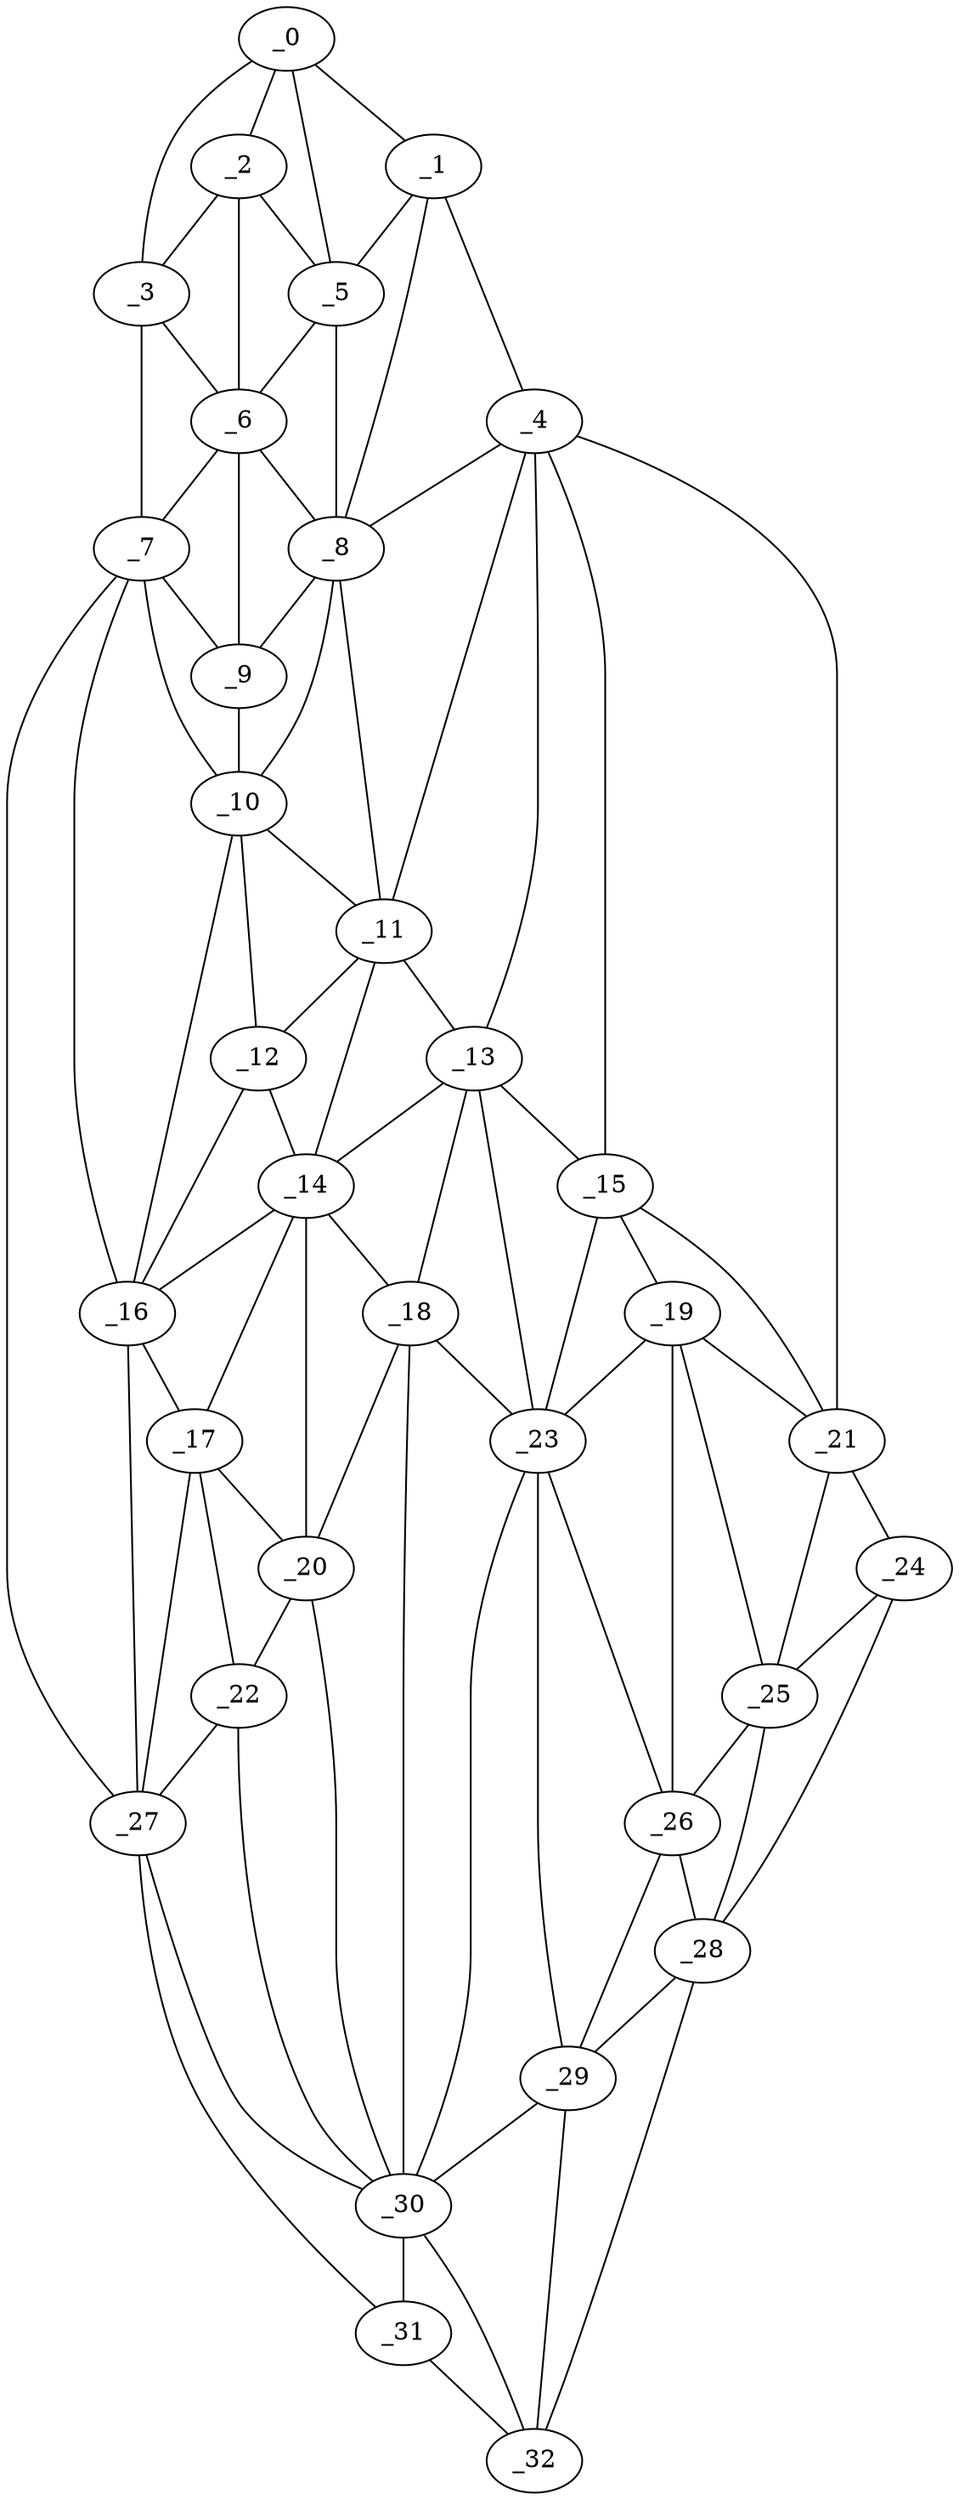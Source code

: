graph "obj57__160.gxl" {
	_0	 [x=10,
		y=82];
	_1	 [x=12,
		y=72];
	_0 -- _1	 [valence=1];
	_2	 [x=12,
		y=90];
	_0 -- _2	 [valence=1];
	_3	 [x=12,
		y=100];
	_0 -- _3	 [valence=1];
	_5	 [x=18,
		y=86];
	_0 -- _5	 [valence=2];
	_4	 [x=15,
		y=62];
	_1 -- _4	 [valence=1];
	_1 -- _5	 [valence=2];
	_8	 [x=32,
		y=86];
	_1 -- _8	 [valence=2];
	_2 -- _3	 [valence=2];
	_2 -- _5	 [valence=1];
	_6	 [x=20,
		y=104];
	_2 -- _6	 [valence=2];
	_3 -- _6	 [valence=1];
	_7	 [x=27,
		y=117];
	_3 -- _7	 [valence=1];
	_4 -- _8	 [valence=1];
	_11	 [x=48,
		y=84];
	_4 -- _11	 [valence=2];
	_13	 [x=72,
		y=49];
	_4 -- _13	 [valence=2];
	_15	 [x=75,
		y=42];
	_4 -- _15	 [valence=2];
	_21	 [x=93,
		y=11];
	_4 -- _21	 [valence=1];
	_5 -- _6	 [valence=2];
	_5 -- _8	 [valence=2];
	_6 -- _7	 [valence=1];
	_6 -- _8	 [valence=2];
	_9	 [x=33,
		y=109];
	_6 -- _9	 [valence=2];
	_7 -- _9	 [valence=2];
	_10	 [x=45,
		y=106];
	_7 -- _10	 [valence=1];
	_16	 [x=75,
		y=102];
	_7 -- _16	 [valence=2];
	_27	 [x=110,
		y=106];
	_7 -- _27	 [valence=1];
	_8 -- _9	 [valence=2];
	_8 -- _10	 [valence=2];
	_8 -- _11	 [valence=2];
	_9 -- _10	 [valence=2];
	_10 -- _11	 [valence=1];
	_12	 [x=62,
		y=100];
	_10 -- _12	 [valence=2];
	_10 -- _16	 [valence=2];
	_11 -- _12	 [valence=1];
	_11 -- _13	 [valence=2];
	_14	 [x=74,
		y=77];
	_11 -- _14	 [valence=2];
	_12 -- _14	 [valence=2];
	_12 -- _16	 [valence=1];
	_13 -- _14	 [valence=1];
	_13 -- _15	 [valence=2];
	_18	 [x=87,
		y=64];
	_13 -- _18	 [valence=2];
	_23	 [x=95,
		y=43];
	_13 -- _23	 [valence=1];
	_14 -- _16	 [valence=2];
	_17	 [x=86,
		y=101];
	_14 -- _17	 [valence=2];
	_14 -- _18	 [valence=2];
	_20	 [x=89,
		y=79];
	_14 -- _20	 [valence=2];
	_19	 [x=88,
		y=36];
	_15 -- _19	 [valence=1];
	_15 -- _21	 [valence=2];
	_15 -- _23	 [valence=2];
	_16 -- _17	 [valence=2];
	_16 -- _27	 [valence=1];
	_17 -- _20	 [valence=2];
	_22	 [x=94,
		y=87];
	_17 -- _22	 [valence=1];
	_17 -- _27	 [valence=2];
	_18 -- _20	 [valence=1];
	_18 -- _23	 [valence=2];
	_30	 [x=119,
		y=61];
	_18 -- _30	 [valence=2];
	_19 -- _21	 [valence=2];
	_19 -- _23	 [valence=1];
	_25	 [x=101,
		y=18];
	_19 -- _25	 [valence=1];
	_26	 [x=105,
		y=30];
	_19 -- _26	 [valence=2];
	_20 -- _22	 [valence=2];
	_20 -- _30	 [valence=2];
	_24	 [x=98,
		y=10];
	_21 -- _24	 [valence=1];
	_21 -- _25	 [valence=2];
	_22 -- _27	 [valence=2];
	_22 -- _30	 [valence=1];
	_23 -- _26	 [valence=2];
	_29	 [x=113,
		y=43];
	_23 -- _29	 [valence=2];
	_23 -- _30	 [valence=1];
	_24 -- _25	 [valence=2];
	_28	 [x=111,
		y=18];
	_24 -- _28	 [valence=1];
	_25 -- _26	 [valence=2];
	_25 -- _28	 [valence=2];
	_26 -- _28	 [valence=1];
	_26 -- _29	 [valence=2];
	_27 -- _30	 [valence=2];
	_31	 [x=124,
		y=57];
	_27 -- _31	 [valence=1];
	_28 -- _29	 [valence=2];
	_32	 [x=125,
		y=51];
	_28 -- _32	 [valence=1];
	_29 -- _30	 [valence=2];
	_29 -- _32	 [valence=1];
	_30 -- _31	 [valence=2];
	_30 -- _32	 [valence=2];
	_31 -- _32	 [valence=1];
}
